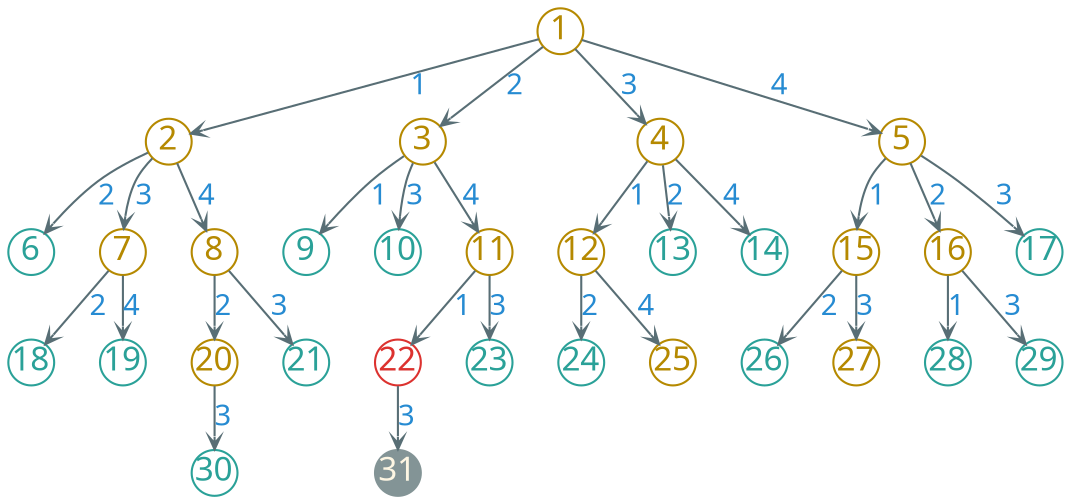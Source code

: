 digraph g {
    bgcolor=transparent
    rankdir=TB
    graph [nodesep=0.3, ranksep=0.2]
    node [shape=circle, fixedsize=true, width=0.3, color="#b58900", fontcolor="#b58900", fontsize=16, fontname="LXGWWenKai"]
    edge [arrowhead=vee, color="#586e75", fontcolor="#268bd2", fontsize=14, fontname="LXGWWenKai", arrowsize=0.6]

    1 -> 2 [label="1"]
    1 -> 3 [label="2"]
    1 -> 4 [label="3"]
    1 -> 5 [label="4"]

    node [color="#2aa198", fontcolor="#2aa198"]

    2 -> 6 [label="2"]

    node [color="#b58900", fontcolor="#b58900"]

    2 -> 7 [label="3"]

    2 -> 8 [label="4"]

    node [color="#2aa198", fontcolor="#2aa198"]

    3 -> 9 [label="1"]
    3 -> 10 [label="3"]

    node [color="#b58900", fontcolor="#b58900"]

    3 -> 11 [label="4"]

    4 -> 12 [label="1"]

    node [color="#2aa198", fontcolor="#2aa198"]

    4 -> 13 [label="2"]
    4 -> 14 [label="4"]

    node [color="#b58900", fontcolor="#b58900"]

    5 -> 15 [label="1"]
    5 -> 16 [label="2"]

    node [color="#2aa198", fontcolor="#2aa198"]

    5 -> 17 [label="3"]
    7 -> 18 [label="2"]
    7 -> 19 [label="4"]

    node [color="#b58900", fontcolor="#b58900"]

    8 -> 20 [label="2"]

    node [color="#2aa198", fontcolor="#2aa198"]

    8 -> 21 [label="3"]

    node [color="#dc322f", fontcolor="#dc322f"]

    11 -> 22 [label="1"]

    node [color="#2aa198", fontcolor="#2aa198"]

    11 -> 23 [label="3"]
    12 -> 24 [label="2"]

    node [color="#b58900", fontcolor="#b58900"]

    12 -> 25 [label="4"]

    node [color="#2aa198", fontcolor="#2aa198"]

    15 -> 26 [label="2"]

    node [color="#b58900", fontcolor="#b58900"]

    15 -> 27 [label="3"]

    node [color="#2aa198", fontcolor="#2aa198"]

    16 -> 28 [label="1"]
    16 -> 29 [label="3"]
    20 -> 30 [label="3"]

    node [style=filled, color="#839496", fontcolor="#fdf6e3", fillcolor="#839496"]

    22 -> 31 [label="3"]
}